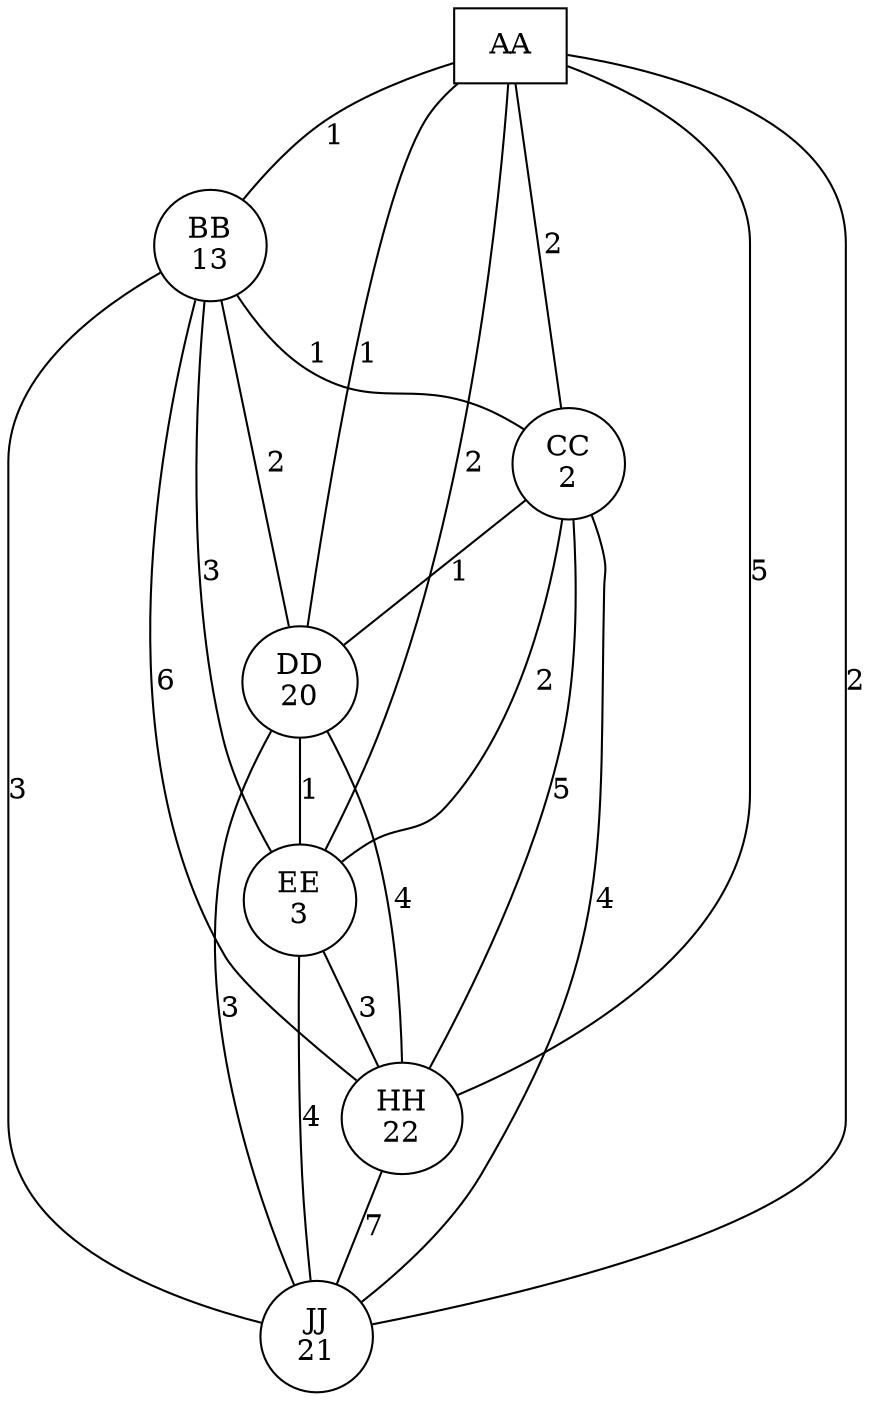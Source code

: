 digraph abstract{
AA -> DD [label="1", dir=none];
AA [shape=dot,label="AA"];
DD [label="DD\n20"];
AA -> BB [label="1", dir=none];
AA [shape=dot,label="AA"];
BB [label="BB\n13"];
AA -> JJ [label="2", dir=none];
AA [shape=dot,label="AA"];
JJ [label="JJ\n21"];
AA -> CC [label="2", dir=none];
AA [shape=dot,label="AA"];
CC [label="CC\n2"];
AA -> EE [label="2", dir=none];
AA [shape=dot,label="AA"];
EE [label="EE\n3"];
AA -> HH [label="5", dir=none];
AA [shape=dot,label="AA"];
HH [label="HH\n22"];
BB -> CC [label="1", dir=none];
BB [label="BB\n13"];
CC [label="CC\n2"];
BB -> DD [label="2", dir=none];
BB [label="BB\n13"];
DD [label="DD\n20"];
BB -> JJ [label="3", dir=none];
BB [label="BB\n13"];
JJ [label="JJ\n21"];
BB -> EE [label="3", dir=none];
BB [label="BB\n13"];
EE [label="EE\n3"];
BB -> HH [label="6", dir=none];
BB [label="BB\n13"];
HH [label="HH\n22"];
CC -> DD [label="1", dir=none];
CC [label="CC\n2"];
DD [label="DD\n20"];
CC -> JJ [label="4", dir=none];
CC [label="CC\n2"];
JJ [label="JJ\n21"];
CC -> EE [label="2", dir=none];
CC [label="CC\n2"];
EE [label="EE\n3"];
CC -> HH [label="5", dir=none];
CC [label="CC\n2"];
HH [label="HH\n22"];
DD -> EE [label="1", dir=none];
DD [label="DD\n20"];
EE [label="EE\n3"];
DD -> HH [label="4", dir=none];
DD [label="DD\n20"];
HH [label="HH\n22"];
DD -> JJ [label="3", dir=none];
DD [label="DD\n20"];
JJ [label="JJ\n21"];
EE -> HH [label="3", dir=none];
EE [label="EE\n3"];
HH [label="HH\n22"];
EE -> JJ [label="4", dir=none];
EE [label="EE\n3"];
JJ [label="JJ\n21"];
HH -> JJ [label="7", dir=none];
HH [label="HH\n22"];
JJ [label="JJ\n21"];
}
